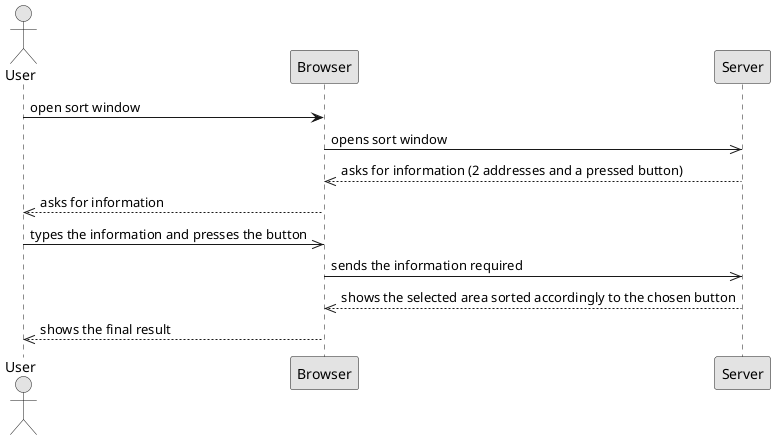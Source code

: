 @startuml
skinparam monochrome true
skinparam shadowing false

actor User

User -> Browser : open sort window

Browser ->> Server : opens sort window

Server -->> Browser : asks for information (2 addresses and a pressed button)

Browser -->> User : asks for information

User ->> Browser : types the information and presses the button

Browser ->> Server : sends the information required

Server -->> Browser : shows the selected area sorted accordingly to the chosen button

Browser -->> User : shows the final result

@enduml
